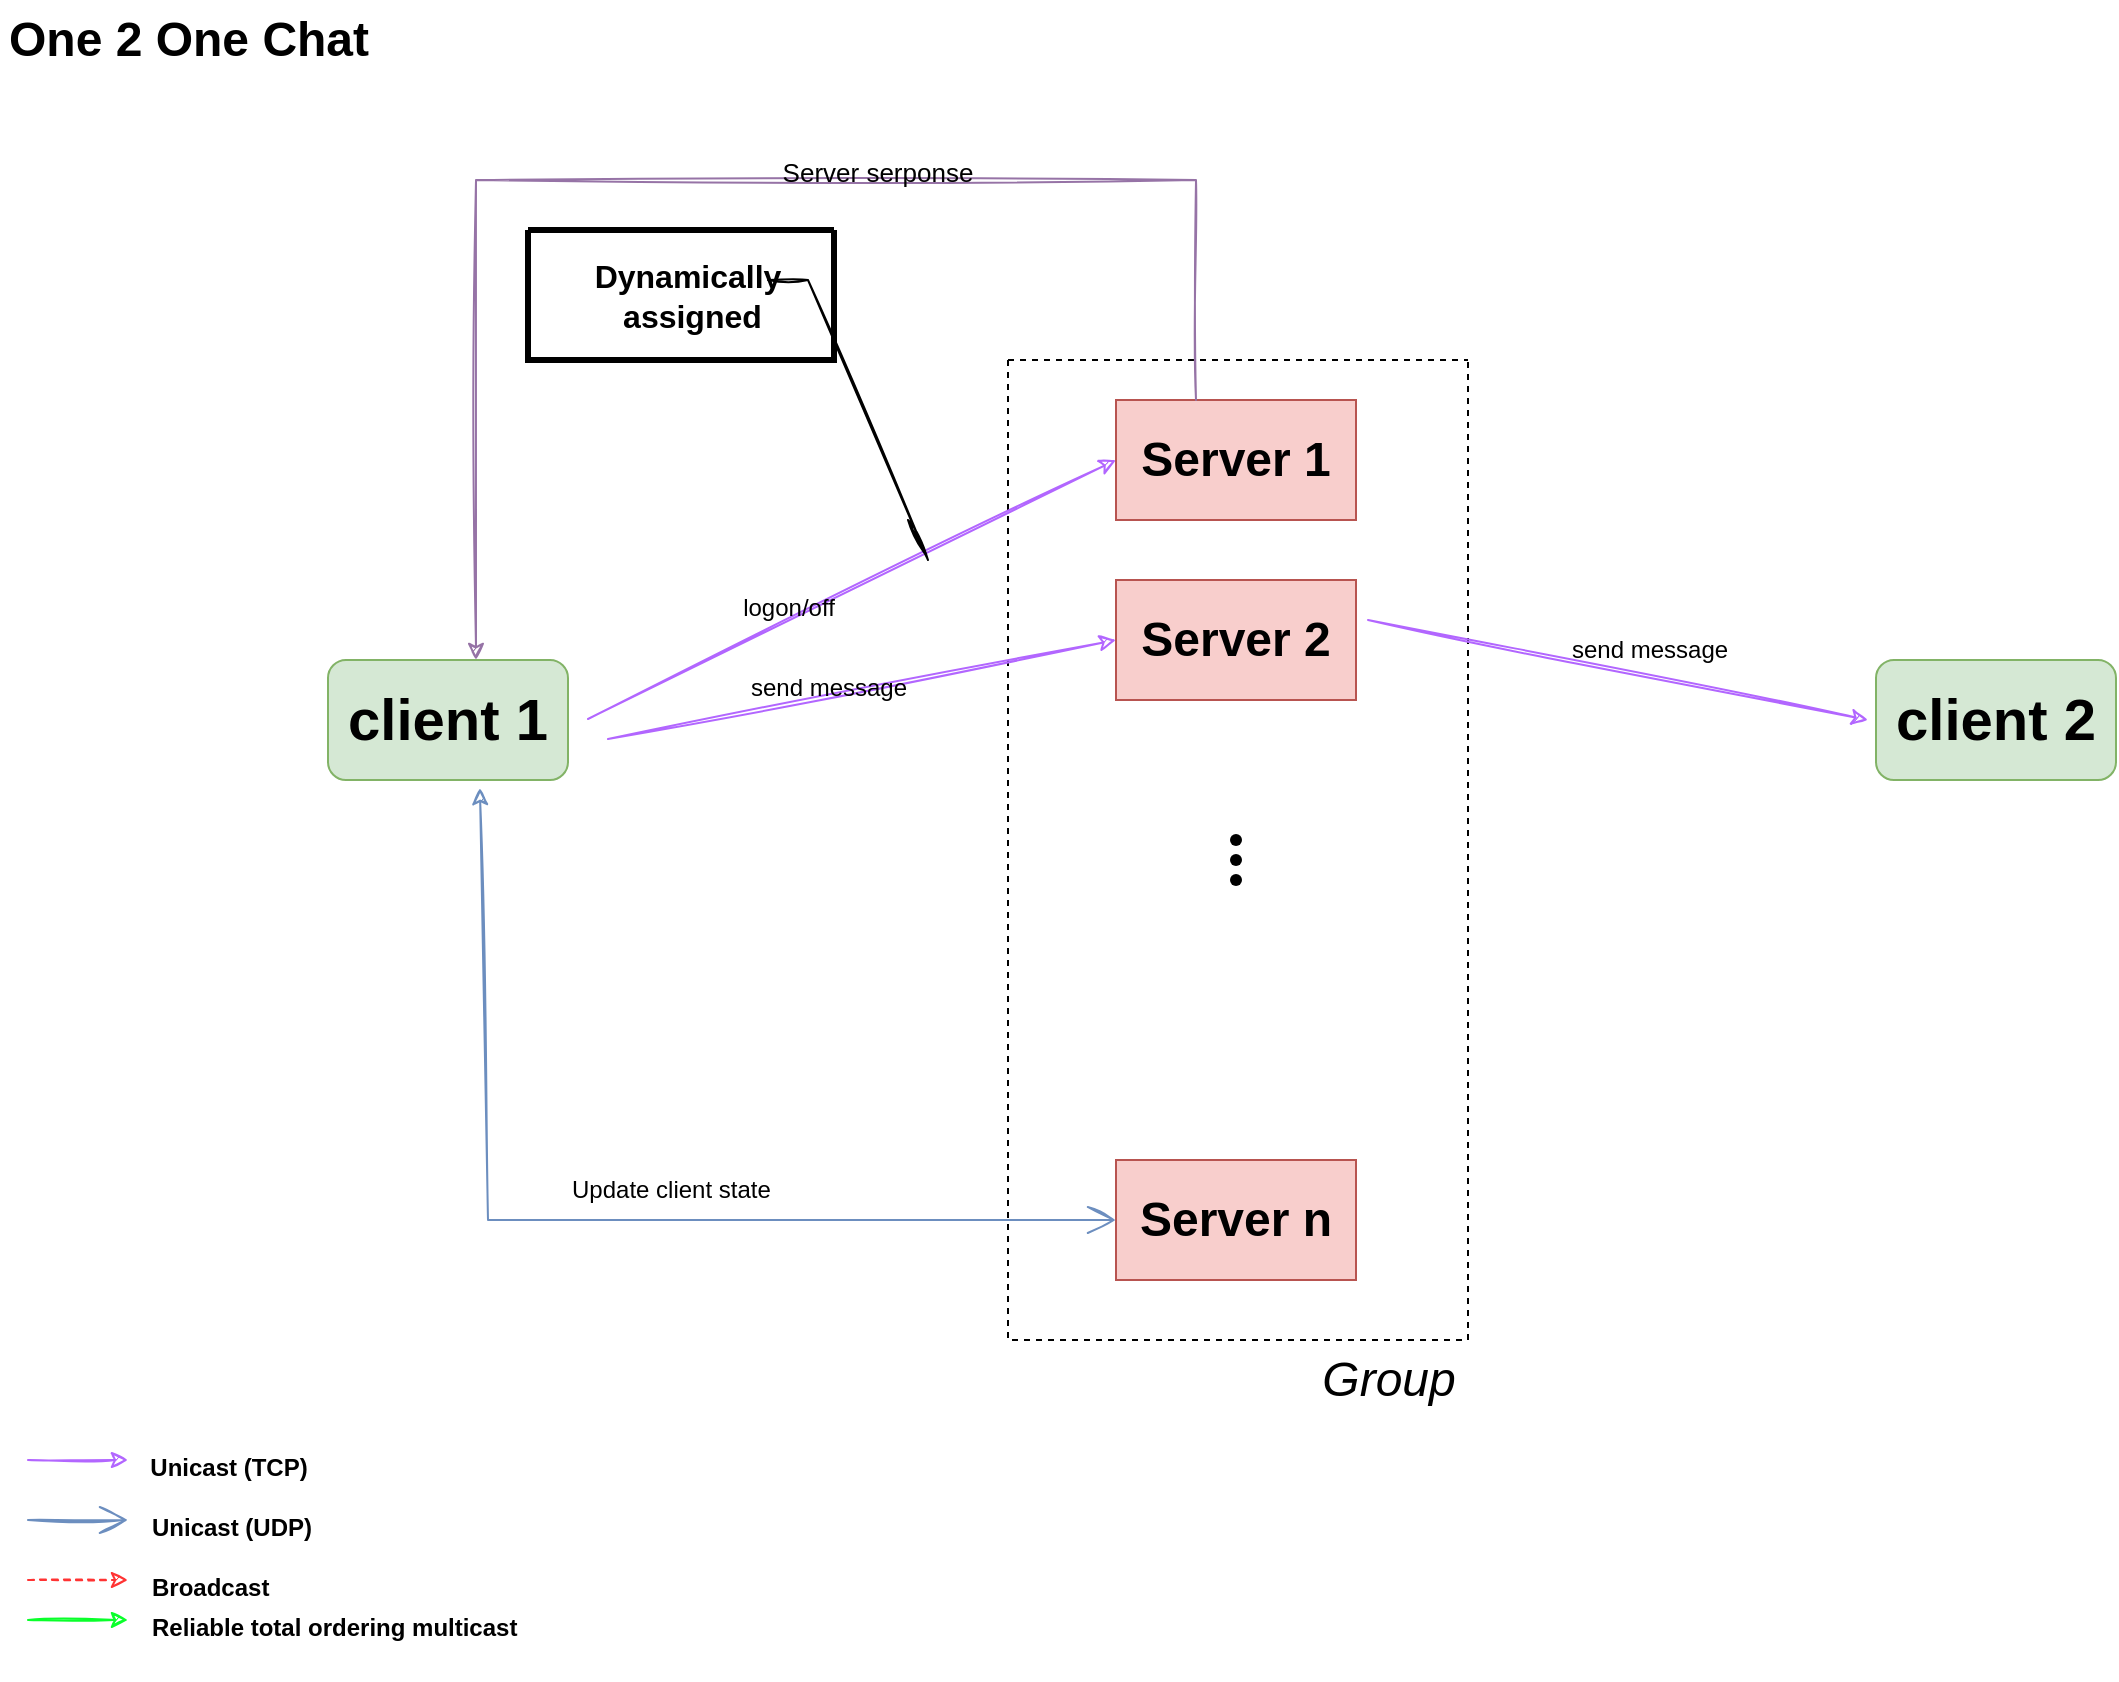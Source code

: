 <mxfile version="20.5.3" type="device" pages="2"><diagram id="_h0VIEwLMzz9o-3Vnw2-" name="Page-1"><mxGraphModel dx="2158" dy="857" grid="1" gridSize="10" guides="1" tooltips="1" connect="1" arrows="1" fold="1" page="1" pageScale="1" pageWidth="827" pageHeight="1169" math="0" shadow="0"><root><mxCell id="0"/><mxCell id="1" parent="0"/><mxCell id="z3nmhC26DpmFjMUmtLOM-1" value="&lt;b&gt;&lt;font style=&quot;font-size: 24px;&quot;&gt;Server n&lt;/font&gt;&lt;/b&gt;" style="rounded=0;whiteSpace=wrap;html=1;fillColor=#f8cecc;strokeColor=#b85450;" parent="1" vertex="1"><mxGeometry x="-86" y="590" width="120" height="60" as="geometry"/></mxCell><mxCell id="z3nmhC26DpmFjMUmtLOM-2" value="&lt;b&gt;&lt;font style=&quot;font-size: 24px;&quot;&gt;Server 2&lt;/font&gt;&lt;/b&gt;" style="rounded=0;whiteSpace=wrap;html=1;fillColor=#f8cecc;strokeColor=#b85450;" parent="1" vertex="1"><mxGeometry x="-86" y="300" width="120" height="60" as="geometry"/></mxCell><mxCell id="CxKv6U1W2A4WHqbicEQZ-1" value="&lt;b&gt;&lt;font style=&quot;font-size: 24px;&quot;&gt;Server 1&lt;/font&gt;&lt;/b&gt;" style="rounded=0;whiteSpace=wrap;html=1;fillColor=#f8cecc;strokeColor=#b85450;" vertex="1" parent="1"><mxGeometry x="-86" y="210" width="120" height="60" as="geometry"/></mxCell><mxCell id="CxKv6U1W2A4WHqbicEQZ-2" value="" style="shape=waypoint;sketch=0;fillStyle=solid;size=6;pointerEvents=1;points=[];fillColor=none;resizable=0;rotatable=0;perimeter=centerPerimeter;snapToPoint=1;" vertex="1" parent="1"><mxGeometry x="-46" y="410" width="40" height="40" as="geometry"/></mxCell><mxCell id="CxKv6U1W2A4WHqbicEQZ-3" value="" style="shape=waypoint;sketch=0;fillStyle=solid;size=6;pointerEvents=1;points=[];fillColor=none;resizable=0;rotatable=0;perimeter=centerPerimeter;snapToPoint=1;" vertex="1" parent="1"><mxGeometry x="-46" y="420" width="40" height="40" as="geometry"/></mxCell><mxCell id="CxKv6U1W2A4WHqbicEQZ-4" value="" style="shape=waypoint;sketch=0;fillStyle=solid;size=6;pointerEvents=1;points=[];fillColor=none;resizable=1;rotatable=1;perimeter=centerPerimeter;snapToPoint=1;movable=1;deletable=1;editable=1;connectable=1;" vertex="1" parent="1"><mxGeometry x="-46" y="430" width="40" height="40" as="geometry"/></mxCell><mxCell id="CxKv6U1W2A4WHqbicEQZ-6" value="One 2 One Chat" style="text;strokeColor=none;fillColor=none;html=1;fontSize=24;fontStyle=1;verticalAlign=middle;align=center;" vertex="1" parent="1"><mxGeometry x="-600" y="10" width="100" height="40" as="geometry"/></mxCell><mxCell id="CxKv6U1W2A4WHqbicEQZ-7" value="&lt;font size=&quot;1&quot; style=&quot;&quot;&gt;&lt;b style=&quot;font-size: 29px;&quot;&gt;client 1&lt;/b&gt;&lt;/font&gt;" style="rounded=1;whiteSpace=wrap;html=1;fillColor=#d5e8d4;strokeColor=#82b366;" vertex="1" parent="1"><mxGeometry x="-480" y="340" width="120" height="60" as="geometry"/></mxCell><mxCell id="CxKv6U1W2A4WHqbicEQZ-8" value="&lt;font size=&quot;1&quot; style=&quot;&quot;&gt;&lt;b style=&quot;font-size: 29px;&quot;&gt;client 2&lt;/b&gt;&lt;/font&gt;" style="rounded=1;whiteSpace=wrap;html=1;fillColor=#d5e8d4;strokeColor=#82b366;" vertex="1" parent="1"><mxGeometry x="294" y="340" width="120" height="60" as="geometry"/></mxCell><mxCell id="CxKv6U1W2A4WHqbicEQZ-9" value="" style="endArrow=classic;html=1;rounded=0;fontSize=29;strokeColor=#B266FF;sketch=1;endFill=1;" edge="1" parent="1" target="CxKv6U1W2A4WHqbicEQZ-10"><mxGeometry width="50" height="50" relative="1" as="geometry"><mxPoint x="-630" y="740" as="sourcePoint"/><mxPoint x="-530" y="740" as="targetPoint"/></mxGeometry></mxCell><mxCell id="CxKv6U1W2A4WHqbicEQZ-10" value="&lt;span style=&quot;font-size: 12px;&quot;&gt;Unicast (TCP)&lt;/span&gt;" style="text;strokeColor=none;fillColor=none;html=1;fontSize=24;fontStyle=1;verticalAlign=middle;align=center;" vertex="1" parent="1"><mxGeometry x="-580" y="720" width="100" height="40" as="geometry"/></mxCell><mxCell id="CxKv6U1W2A4WHqbicEQZ-12" value="&lt;b&gt;Unicast (UDP)&lt;/b&gt;" style="text;whiteSpace=wrap;html=1;fontSize=12;" vertex="1" parent="1"><mxGeometry x="-570" y="760" width="110" height="40" as="geometry"/></mxCell><mxCell id="CxKv6U1W2A4WHqbicEQZ-24" value="" style="endArrow=open;endSize=12;html=1;rounded=0;sketch=1;strokeColor=#6c8ebf;fontSize=12;fillColor=#dae8fc;" edge="1" parent="1"><mxGeometry width="160" relative="1" as="geometry"><mxPoint x="-630" y="770" as="sourcePoint"/><mxPoint x="-580" y="770" as="targetPoint"/></mxGeometry></mxCell><mxCell id="CxKv6U1W2A4WHqbicEQZ-25" value="" style="endArrow=classic;html=1;rounded=0;fontSize=29;strokeColor=#FF3333;sketch=1;dashed=1;" edge="1" parent="1"><mxGeometry width="50" height="50" relative="1" as="geometry"><mxPoint x="-630" y="800" as="sourcePoint"/><mxPoint x="-580" y="800" as="targetPoint"/></mxGeometry></mxCell><mxCell id="CxKv6U1W2A4WHqbicEQZ-26" value="&lt;b&gt;Broadcast&lt;/b&gt;" style="text;whiteSpace=wrap;html=1;fontSize=12;" vertex="1" parent="1"><mxGeometry x="-570" y="790" width="110" height="40" as="geometry"/></mxCell><mxCell id="CxKv6U1W2A4WHqbicEQZ-27" value="" style="endArrow=classic;html=1;rounded=0;fontSize=29;strokeColor=#0AFF2B;sketch=1;" edge="1" parent="1"><mxGeometry width="50" height="50" relative="1" as="geometry"><mxPoint x="-630" y="820" as="sourcePoint"/><mxPoint x="-580" y="820" as="targetPoint"/></mxGeometry></mxCell><mxCell id="CxKv6U1W2A4WHqbicEQZ-28" value="&lt;b&gt;Reliable total ordering multicast&lt;/b&gt;" style="text;whiteSpace=wrap;html=1;fontSize=12;" vertex="1" parent="1"><mxGeometry x="-570" y="810" width="250" height="40" as="geometry"/></mxCell><mxCell id="CxKv6U1W2A4WHqbicEQZ-32" value="" style="swimlane;startSize=0;fontSize=12;dashed=1;" vertex="1" parent="1"><mxGeometry x="-140" y="190" width="230" height="490" as="geometry"/></mxCell><mxCell id="CxKv6U1W2A4WHqbicEQZ-33" value="&lt;span style=&quot;font-weight: normal;&quot;&gt;&lt;i&gt;Group&lt;/i&gt;&lt;/span&gt;" style="text;strokeColor=none;fillColor=none;html=1;fontSize=24;fontStyle=1;verticalAlign=middle;align=center;dashed=1;" vertex="1" parent="1"><mxGeometry y="680" width="100" height="40" as="geometry"/></mxCell><mxCell id="CxKv6U1W2A4WHqbicEQZ-34" value="" style="endArrow=classic;html=1;rounded=0;fontSize=29;strokeColor=#B266FF;sketch=1;entryX=0;entryY=0.5;entryDx=0;entryDy=0;" edge="1" parent="1" target="CxKv6U1W2A4WHqbicEQZ-1"><mxGeometry width="50" height="50" relative="1" as="geometry"><mxPoint x="-350" y="369.5" as="sourcePoint"/><mxPoint x="-170" y="280" as="targetPoint"/></mxGeometry></mxCell><mxCell id="CxKv6U1W2A4WHqbicEQZ-35" value="&lt;span style=&quot;font-weight: normal;&quot;&gt;&lt;font style=&quot;font-size: 12px;&quot;&gt;logon/off&lt;/font&gt;&lt;/span&gt;" style="text;strokeColor=none;fillColor=none;html=1;fontSize=24;fontStyle=1;verticalAlign=middle;align=center;dashed=1;" vertex="1" parent="1"><mxGeometry x="-300" y="290" width="100" height="40" as="geometry"/></mxCell><mxCell id="CxKv6U1W2A4WHqbicEQZ-37" value="" style="swimlane;startSize=0;fontSize=16;strokeWidth=3;" vertex="1" parent="1"><mxGeometry x="-380" y="125" width="153" height="65" as="geometry"/></mxCell><mxCell id="CxKv6U1W2A4WHqbicEQZ-36" value="&lt;b style=&quot;font-size: 16px;&quot;&gt;Dynamically&lt;br&gt;&amp;nbsp;assigned&lt;/b&gt;" style="text;html=1;strokeColor=none;fillColor=none;align=center;verticalAlign=middle;whiteSpace=wrap;rounded=0;dashed=1;fontSize=12;" vertex="1" parent="CxKv6U1W2A4WHqbicEQZ-37"><mxGeometry x="50" y="17.5" width="60" height="30" as="geometry"/></mxCell><mxCell id="CxKv6U1W2A4WHqbicEQZ-40" value="" style="endArrow=none;html=1;rounded=0;sketch=1;strokeColor=#000000;fontSize=16;" edge="1" parent="1"><mxGeometry width="50" height="50" relative="1" as="geometry"><mxPoint x="-260" y="150" as="sourcePoint"/><mxPoint x="-180" y="290" as="targetPoint"/><Array as="points"><mxPoint x="-240" y="150"/><mxPoint x="-180" y="290"/><mxPoint x="-190" y="270"/></Array></mxGeometry></mxCell><mxCell id="CxKv6U1W2A4WHqbicEQZ-41" value="" style="endArrow=classic;html=1;rounded=0;fontSize=29;strokeColor=#B266FF;sketch=1;entryX=0;entryY=0.5;entryDx=0;entryDy=0;" edge="1" parent="1" target="z3nmhC26DpmFjMUmtLOM-2"><mxGeometry width="50" height="50" relative="1" as="geometry"><mxPoint x="-340" y="379.5" as="sourcePoint"/><mxPoint x="-76" y="250" as="targetPoint"/></mxGeometry></mxCell><mxCell id="CxKv6U1W2A4WHqbicEQZ-42" value="&lt;span style=&quot;font-size: 12px; font-weight: 400;&quot;&gt;send message&lt;/span&gt;" style="text;strokeColor=none;fillColor=none;html=1;fontSize=24;fontStyle=1;verticalAlign=middle;align=center;dashed=1;" vertex="1" parent="1"><mxGeometry x="-280" y="330" width="100" height="40" as="geometry"/></mxCell><mxCell id="CxKv6U1W2A4WHqbicEQZ-48" value="" style="endArrow=classic;html=1;rounded=0;sketch=1;strokeColor=#9673a6;fontSize=16;fillColor=#e1d5e7;" edge="1" parent="1"><mxGeometry width="50" height="50" relative="1" as="geometry"><mxPoint x="-46" y="210" as="sourcePoint"/><mxPoint x="-406" y="340" as="targetPoint"/><Array as="points"><mxPoint x="-46" y="100"/><mxPoint x="-406" y="100"/></Array></mxGeometry></mxCell><mxCell id="CxKv6U1W2A4WHqbicEQZ-49" value="&lt;font style=&quot;font-size: 13px;&quot;&gt;Server serponse&lt;/font&gt;" style="text;html=1;strokeColor=none;fillColor=none;align=center;verticalAlign=middle;whiteSpace=wrap;rounded=0;strokeWidth=3;fontSize=16;" vertex="1" parent="1"><mxGeometry x="-270" y="80" width="130" height="30" as="geometry"/></mxCell><mxCell id="CxKv6U1W2A4WHqbicEQZ-50" value="" style="endArrow=classic;html=1;rounded=0;fontSize=29;strokeColor=#B266FF;sketch=1;" edge="1" parent="1"><mxGeometry width="50" height="50" relative="1" as="geometry"><mxPoint x="40" y="320" as="sourcePoint"/><mxPoint x="290" y="370" as="targetPoint"/></mxGeometry></mxCell><mxCell id="CxKv6U1W2A4WHqbicEQZ-51" value="&lt;span style=&quot;font-size: 12px; text-align: center;&quot;&gt;send message&lt;/span&gt;" style="text;whiteSpace=wrap;html=1;fontSize=13;" vertex="1" parent="1"><mxGeometry x="140" y="320" width="110" height="40" as="geometry"/></mxCell><mxCell id="CxKv6U1W2A4WHqbicEQZ-52" value="" style="endArrow=open;endSize=12;html=1;rounded=0;sketch=1;strokeColor=#6c8ebf;fontSize=13;entryX=0;entryY=0.5;entryDx=0;entryDy=0;exitX=0.633;exitY=1.067;exitDx=0;exitDy=0;exitPerimeter=0;startArrow=classic;startFill=1;fillColor=#dae8fc;" edge="1" parent="1" source="CxKv6U1W2A4WHqbicEQZ-7" target="z3nmhC26DpmFjMUmtLOM-1"><mxGeometry width="160" relative="1" as="geometry"><mxPoint x="-416" y="430" as="sourcePoint"/><mxPoint x="-150" y="570" as="targetPoint"/><Array as="points"><mxPoint x="-400" y="620"/></Array></mxGeometry></mxCell><mxCell id="CxKv6U1W2A4WHqbicEQZ-55" value="&lt;div style=&quot;text-align: center;&quot;&gt;&lt;span style=&quot;background-color: initial; font-size: 12px;&quot;&gt;Update client state&lt;/span&gt;&lt;/div&gt;" style="text;whiteSpace=wrap;html=1;fontSize=13;" vertex="1" parent="1"><mxGeometry x="-360" y="590" width="110" height="40" as="geometry"/></mxCell></root></mxGraphModel></diagram><diagram id="9m35_ryQPjJKcgmHo5gZ" name="Page-2"><mxGraphModel dx="2158" dy="857" grid="1" gridSize="10" guides="1" tooltips="1" connect="1" arrows="1" fold="1" page="1" pageScale="1" pageWidth="827" pageHeight="1169" math="0" shadow="0"><root><mxCell id="0"/><mxCell id="1" parent="0"/><mxCell id="zuhnsUNyOFxjZ9RVGKNC-1" value="&lt;b&gt;&lt;font style=&quot;font-size: 24px;&quot;&gt;Server n&lt;/font&gt;&lt;/b&gt;" style="rounded=0;whiteSpace=wrap;html=1;fillColor=#f8cecc;strokeColor=#b85450;" vertex="1" parent="1"><mxGeometry x="-86" y="590" width="120" height="60" as="geometry"/></mxCell><mxCell id="zuhnsUNyOFxjZ9RVGKNC-2" value="&lt;b&gt;&lt;font style=&quot;font-size: 24px;&quot;&gt;Server 2&lt;/font&gt;&lt;/b&gt;" style="rounded=0;whiteSpace=wrap;html=1;fillColor=#f8cecc;strokeColor=#b85450;" vertex="1" parent="1"><mxGeometry x="-86" y="300" width="120" height="60" as="geometry"/></mxCell><mxCell id="zuhnsUNyOFxjZ9RVGKNC-3" value="&lt;b&gt;&lt;font style=&quot;font-size: 24px;&quot;&gt;Server 1&lt;/font&gt;&lt;/b&gt;" style="rounded=0;whiteSpace=wrap;html=1;fillColor=#f8cecc;strokeColor=#b85450;" vertex="1" parent="1"><mxGeometry x="-86" y="210" width="120" height="60" as="geometry"/></mxCell><mxCell id="zuhnsUNyOFxjZ9RVGKNC-4" value="" style="shape=waypoint;sketch=0;fillStyle=solid;size=6;pointerEvents=1;points=[];fillColor=none;resizable=0;rotatable=0;perimeter=centerPerimeter;snapToPoint=1;" vertex="1" parent="1"><mxGeometry x="-46" y="410" width="40" height="40" as="geometry"/></mxCell><mxCell id="zuhnsUNyOFxjZ9RVGKNC-5" value="" style="shape=waypoint;sketch=0;fillStyle=solid;size=6;pointerEvents=1;points=[];fillColor=none;resizable=0;rotatable=0;perimeter=centerPerimeter;snapToPoint=1;" vertex="1" parent="1"><mxGeometry x="-46" y="420" width="40" height="40" as="geometry"/></mxCell><mxCell id="zuhnsUNyOFxjZ9RVGKNC-6" value="" style="shape=waypoint;sketch=0;fillStyle=solid;size=6;pointerEvents=1;points=[];fillColor=none;resizable=1;rotatable=1;perimeter=centerPerimeter;snapToPoint=1;movable=1;deletable=1;editable=1;connectable=1;" vertex="1" parent="1"><mxGeometry x="-46" y="430" width="40" height="40" as="geometry"/></mxCell><mxCell id="zuhnsUNyOFxjZ9RVGKNC-7" value="Group Chat" style="text;strokeColor=none;fillColor=none;html=1;fontSize=24;fontStyle=1;verticalAlign=middle;align=center;" vertex="1" parent="1"><mxGeometry x="-610" y="20" width="100" height="40" as="geometry"/></mxCell><mxCell id="zuhnsUNyOFxjZ9RVGKNC-8" value="&lt;font size=&quot;1&quot; style=&quot;&quot;&gt;&lt;b style=&quot;font-size: 29px;&quot;&gt;client 1&lt;/b&gt;&lt;/font&gt;" style="rounded=1;whiteSpace=wrap;html=1;fillColor=#d5e8d4;strokeColor=#82b366;" vertex="1" parent="1"><mxGeometry x="-473" y="290" width="120" height="60" as="geometry"/></mxCell><mxCell id="zuhnsUNyOFxjZ9RVGKNC-10" value="" style="endArrow=classic;html=1;rounded=0;fontSize=29;strokeColor=#9673a6;sketch=1;endFill=1;fillColor=#e1d5e7;" edge="1" parent="1" target="zuhnsUNyOFxjZ9RVGKNC-11"><mxGeometry width="50" height="50" relative="1" as="geometry"><mxPoint x="-630" y="740" as="sourcePoint"/><mxPoint x="-530" y="740" as="targetPoint"/></mxGeometry></mxCell><mxCell id="zuhnsUNyOFxjZ9RVGKNC-11" value="&lt;span style=&quot;font-size: 12px;&quot;&gt;Unicast (TCP)&lt;/span&gt;" style="text;strokeColor=none;fillColor=none;html=1;fontSize=24;fontStyle=1;verticalAlign=middle;align=center;" vertex="1" parent="1"><mxGeometry x="-580" y="720" width="100" height="40" as="geometry"/></mxCell><mxCell id="zuhnsUNyOFxjZ9RVGKNC-12" value="&lt;b&gt;Unicast (UDP)&lt;/b&gt;" style="text;whiteSpace=wrap;html=1;fontSize=12;" vertex="1" parent="1"><mxGeometry x="-570" y="760" width="110" height="40" as="geometry"/></mxCell><mxCell id="zuhnsUNyOFxjZ9RVGKNC-13" value="" style="endArrow=open;endSize=12;html=1;rounded=0;sketch=1;strokeColor=#6c8ebf;fontSize=12;fillColor=#dae8fc;" edge="1" parent="1"><mxGeometry width="160" relative="1" as="geometry"><mxPoint x="-630" y="770" as="sourcePoint"/><mxPoint x="-580" y="770" as="targetPoint"/></mxGeometry></mxCell><mxCell id="zuhnsUNyOFxjZ9RVGKNC-14" value="" style="endArrow=classic;html=1;rounded=0;fontSize=29;strokeColor=#b85450;sketch=1;fillColor=#f8cecc;dashed=1;" edge="1" parent="1"><mxGeometry width="50" height="50" relative="1" as="geometry"><mxPoint x="-630" y="800" as="sourcePoint"/><mxPoint x="-580" y="800" as="targetPoint"/></mxGeometry></mxCell><mxCell id="zuhnsUNyOFxjZ9RVGKNC-15" value="&lt;b&gt;Broadcast&lt;/b&gt;" style="text;whiteSpace=wrap;html=1;fontSize=12;" vertex="1" parent="1"><mxGeometry x="-570" y="790" width="110" height="40" as="geometry"/></mxCell><mxCell id="zuhnsUNyOFxjZ9RVGKNC-16" value="" style="endArrow=classic;html=1;rounded=0;fontSize=29;strokeColor=#82b366;sketch=1;fillColor=#d5e8d4;" edge="1" parent="1"><mxGeometry width="50" height="50" relative="1" as="geometry"><mxPoint x="-630" y="820" as="sourcePoint"/><mxPoint x="-580" y="820" as="targetPoint"/></mxGeometry></mxCell><mxCell id="zuhnsUNyOFxjZ9RVGKNC-17" value="&lt;b&gt;Reliable total ordering multicast&lt;/b&gt;" style="text;whiteSpace=wrap;html=1;fontSize=12;" vertex="1" parent="1"><mxGeometry x="-570" y="810" width="250" height="40" as="geometry"/></mxCell><mxCell id="zuhnsUNyOFxjZ9RVGKNC-18" value="" style="swimlane;startSize=0;fontSize=12;dashed=1;fillColor=#d5e8d4;strokeColor=#82b366;" vertex="1" parent="1"><mxGeometry x="-140" y="190" width="230" height="490" as="geometry"/></mxCell><mxCell id="p5fJD_Trp32IMgFR6pIH-13" value="&lt;span style=&quot;font-size: 16px;&quot;&gt;&lt;b&gt;Leader&lt;/b&gt;&lt;/span&gt;" style="text;html=1;strokeColor=none;fillColor=none;align=center;verticalAlign=middle;whiteSpace=wrap;rounded=0;dashed=1;fontSize=12;" vertex="1" parent="zuhnsUNyOFxjZ9RVGKNC-18"><mxGeometry x="85" y="170" width="60" height="30" as="geometry"/></mxCell><mxCell id="p5fJD_Trp32IMgFR6pIH-14" value="" style="endArrow=block;html=1;rounded=0;fontSize=29;strokeColor=#82b366;sketch=1;fillColor=#d5e8d4;edgeStyle=orthogonalEdgeStyle;curved=1;entryX=1.013;entryY=0.394;entryDx=0;entryDy=0;entryPerimeter=0;endFill=1;" edge="1" parent="zuhnsUNyOFxjZ9RVGKNC-18" target="zuhnsUNyOFxjZ9RVGKNC-18"><mxGeometry width="50" height="50" relative="1" as="geometry"><mxPoint x="174" y="139.5" as="sourcePoint"/><mxPoint x="240" y="180" as="targetPoint"/><Array as="points"><mxPoint x="174" y="130"/><mxPoint x="280" y="130"/><mxPoint x="280" y="193"/></Array></mxGeometry></mxCell><mxCell id="p5fJD_Trp32IMgFR6pIH-15" value="" style="endArrow=open;endSize=12;html=1;rounded=0;sketch=1;strokeColor=#82b366;fontSize=12;entryX=0.992;entryY=0.883;entryDx=0;entryDy=0;entryPerimeter=0;exitX=1;exitY=0.408;exitDx=0;exitDy=0;fillColor=#d5e8d4;dashed=1;exitPerimeter=0;" edge="1" parent="zuhnsUNyOFxjZ9RVGKNC-18" source="zuhnsUNyOFxjZ9RVGKNC-18"><mxGeometry width="160" relative="1" as="geometry"><mxPoint x="203.96" y="200" as="sourcePoint"/><mxPoint x="180.0" y="157.98" as="targetPoint"/></mxGeometry></mxCell><mxCell id="zuhnsUNyOFxjZ9RVGKNC-19" value="&lt;span style=&quot;font-weight: normal;&quot;&gt;&lt;i&gt;Group&lt;/i&gt;&lt;/span&gt;" style="text;strokeColor=none;fillColor=none;html=1;fontSize=24;fontStyle=1;verticalAlign=middle;align=center;dashed=1;" vertex="1" parent="1"><mxGeometry y="680" width="100" height="40" as="geometry"/></mxCell><mxCell id="zuhnsUNyOFxjZ9RVGKNC-20" value="" style="endArrow=classic;html=1;rounded=0;fontSize=29;strokeColor=#B266FF;sketch=1;entryX=0;entryY=0.5;entryDx=0;entryDy=0;exitX=1;exitY=0.75;exitDx=0;exitDy=0;" edge="1" parent="1" target="zuhnsUNyOFxjZ9RVGKNC-3" source="zuhnsUNyOFxjZ9RVGKNC-8"><mxGeometry width="50" height="50" relative="1" as="geometry"><mxPoint x="-350" y="369.5" as="sourcePoint"/><mxPoint x="-170" y="280" as="targetPoint"/></mxGeometry></mxCell><mxCell id="zuhnsUNyOFxjZ9RVGKNC-21" value="&lt;span style=&quot;font-weight: normal;&quot;&gt;&lt;font style=&quot;font-size: 12px;&quot;&gt;logon/off&lt;/font&gt;&lt;/span&gt;" style="text;strokeColor=none;fillColor=none;html=1;fontSize=24;fontStyle=1;verticalAlign=middle;align=center;dashed=1;" vertex="1" parent="1"><mxGeometry x="-290" y="270" width="100" height="40" as="geometry"/></mxCell><mxCell id="zuhnsUNyOFxjZ9RVGKNC-22" value="" style="swimlane;startSize=0;fontSize=16;strokeWidth=3;" vertex="1" parent="1"><mxGeometry x="-380" y="125" width="153" height="65" as="geometry"/></mxCell><mxCell id="zuhnsUNyOFxjZ9RVGKNC-23" value="&lt;b style=&quot;font-size: 16px;&quot;&gt;Dynamically&lt;br&gt;&amp;nbsp;assigned&lt;/b&gt;" style="text;html=1;strokeColor=none;fillColor=none;align=center;verticalAlign=middle;whiteSpace=wrap;rounded=0;dashed=1;fontSize=12;" vertex="1" parent="zuhnsUNyOFxjZ9RVGKNC-22"><mxGeometry x="50" y="17.5" width="60" height="30" as="geometry"/></mxCell><mxCell id="zuhnsUNyOFxjZ9RVGKNC-24" value="" style="endArrow=none;html=1;rounded=0;sketch=1;strokeColor=#000000;fontSize=16;" edge="1" parent="1"><mxGeometry width="50" height="50" relative="1" as="geometry"><mxPoint x="-260" y="150" as="sourcePoint"/><mxPoint x="-180" y="290" as="targetPoint"/><Array as="points"><mxPoint x="-240" y="150"/><mxPoint x="-180" y="290"/><mxPoint x="-190" y="270"/></Array></mxGeometry></mxCell><mxCell id="zuhnsUNyOFxjZ9RVGKNC-25" value="" style="endArrow=classic;html=1;rounded=0;fontSize=29;strokeColor=#9673a6;sketch=1;entryX=0;entryY=0.5;entryDx=0;entryDy=0;exitX=1;exitY=1;exitDx=0;exitDy=0;fillColor=#e1d5e7;" edge="1" parent="1" target="zuhnsUNyOFxjZ9RVGKNC-2" source="zuhnsUNyOFxjZ9RVGKNC-8"><mxGeometry width="50" height="50" relative="1" as="geometry"><mxPoint x="-340" y="379.5" as="sourcePoint"/><mxPoint x="-76" y="250" as="targetPoint"/></mxGeometry></mxCell><mxCell id="zuhnsUNyOFxjZ9RVGKNC-26" value="&lt;span style=&quot;font-size: 12px; font-weight: 400;&quot;&gt;send message&lt;/span&gt;" style="text;strokeColor=none;fillColor=none;html=1;fontSize=24;fontStyle=1;verticalAlign=middle;align=center;dashed=1;" vertex="1" parent="1"><mxGeometry x="-280" y="310" width="100" height="40" as="geometry"/></mxCell><mxCell id="zuhnsUNyOFxjZ9RVGKNC-27" value="" style="endArrow=classic;html=1;rounded=0;sketch=1;strokeColor=#9673a6;fontSize=16;fillColor=#e1d5e7;" edge="1" parent="1"><mxGeometry width="50" height="50" relative="1" as="geometry"><mxPoint x="-46" y="210" as="sourcePoint"/><mxPoint x="-406" y="290" as="targetPoint"/><Array as="points"><mxPoint x="-46" y="100"/><mxPoint x="-406" y="100"/></Array></mxGeometry></mxCell><mxCell id="zuhnsUNyOFxjZ9RVGKNC-28" value="&lt;font style=&quot;font-size: 13px;&quot;&gt;Server serponse&lt;/font&gt;" style="text;html=1;strokeColor=none;fillColor=none;align=center;verticalAlign=middle;whiteSpace=wrap;rounded=0;strokeWidth=3;fontSize=16;" vertex="1" parent="1"><mxGeometry x="-270" y="80" width="130" height="30" as="geometry"/></mxCell><mxCell id="zuhnsUNyOFxjZ9RVGKNC-29" value="" style="endArrow=classic;html=1;rounded=0;fontSize=29;strokeColor=#B266FF;sketch=1;" edge="1" parent="1"><mxGeometry width="50" height="50" relative="1" as="geometry"><mxPoint x="-90" y="330" as="sourcePoint"/><mxPoint x="-330" y="390" as="targetPoint"/></mxGeometry></mxCell><mxCell id="zuhnsUNyOFxjZ9RVGKNC-31" value="" style="endArrow=open;endSize=12;dashed=1;html=1;rounded=0;sketch=1;strokeColor=#6c8ebf;fontSize=13;entryX=0;entryY=0.5;entryDx=0;entryDy=0;startArrow=classic;startFill=1;fillColor=#dae8fc;" edge="1" parent="1" target="zuhnsUNyOFxjZ9RVGKNC-1"><mxGeometry width="160" relative="1" as="geometry"><mxPoint x="-400" y="510" as="sourcePoint"/><mxPoint x="-150" y="570" as="targetPoint"/><Array as="points"><mxPoint x="-400" y="620"/></Array></mxGeometry></mxCell><mxCell id="zuhnsUNyOFxjZ9RVGKNC-32" value="&lt;div style=&quot;text-align: center;&quot;&gt;&lt;span style=&quot;background-color: initial; font-size: 12px;&quot;&gt;Update client state&lt;/span&gt;&lt;/div&gt;" style="text;whiteSpace=wrap;html=1;fontSize=13;" vertex="1" parent="1"><mxGeometry x="-360" y="590" width="110" height="40" as="geometry"/></mxCell><mxCell id="p5fJD_Trp32IMgFR6pIH-1" value="&lt;font size=&quot;1&quot; style=&quot;&quot;&gt;&lt;b style=&quot;font-size: 29px;&quot;&gt;client 1&lt;/b&gt;&lt;/font&gt;" style="rounded=1;whiteSpace=wrap;html=1;fillColor=#d5e8d4;strokeColor=#82b366;" vertex="1" parent="1"><mxGeometry x="-473" y="420" width="120" height="60" as="geometry"/></mxCell><mxCell id="p5fJD_Trp32IMgFR6pIH-4" value="" style="shape=waypoint;sketch=0;fillStyle=solid;size=6;pointerEvents=1;points=[];fillColor=none;resizable=1;rotatable=1;perimeter=centerPerimeter;snapToPoint=1;movable=1;deletable=1;editable=1;connectable=1;" vertex="1" parent="1"><mxGeometry x="-430" y="350" width="40" height="40" as="geometry"/></mxCell><mxCell id="p5fJD_Trp32IMgFR6pIH-6" value="" style="shape=waypoint;sketch=0;fillStyle=solid;size=6;pointerEvents=1;points=[];fillColor=none;resizable=1;rotatable=1;perimeter=centerPerimeter;snapToPoint=1;movable=1;deletable=1;editable=1;connectable=1;" vertex="1" parent="1"><mxGeometry x="-430" y="360" width="40" height="40" as="geometry"/></mxCell><mxCell id="p5fJD_Trp32IMgFR6pIH-7" value="" style="shape=waypoint;sketch=0;fillStyle=solid;size=6;pointerEvents=1;points=[];fillColor=none;resizable=1;rotatable=1;perimeter=centerPerimeter;snapToPoint=1;movable=1;deletable=1;editable=1;connectable=1;" vertex="1" parent="1"><mxGeometry x="-430" y="370" width="40" height="40" as="geometry"/></mxCell><mxCell id="p5fJD_Trp32IMgFR6pIH-8" value="" style="swimlane;startSize=0;fontSize=12;dashed=1;" vertex="1" parent="1"><mxGeometry x="-500" y="280" width="170" height="210" as="geometry"/></mxCell><mxCell id="p5fJD_Trp32IMgFR6pIH-9" value="" style="endArrow=open;endSize=12;html=1;rounded=0;sketch=1;strokeColor=#9673a6;fontSize=12;entryX=1;entryY=0.25;entryDx=0;entryDy=0;fillColor=#e1d5e7;dashed=1;" edge="1" parent="1" target="p5fJD_Trp32IMgFR6pIH-1"><mxGeometry width="160" relative="1" as="geometry"><mxPoint x="-330" y="390" as="sourcePoint"/><mxPoint x="-280" y="400" as="targetPoint"/></mxGeometry></mxCell><mxCell id="p5fJD_Trp32IMgFR6pIH-10" value="" style="endArrow=open;endSize=12;html=1;rounded=0;sketch=1;strokeColor=#9673a6;fontSize=12;entryX=0.992;entryY=0.883;entryDx=0;entryDy=0;entryPerimeter=0;exitX=1;exitY=0.5;exitDx=0;exitDy=0;fillColor=#e1d5e7;dashed=1;" edge="1" parent="1" source="p5fJD_Trp32IMgFR6pIH-8" target="zuhnsUNyOFxjZ9RVGKNC-8"><mxGeometry width="160" relative="1" as="geometry"><mxPoint x="-330" y="400" as="sourcePoint"/><mxPoint x="-343" y="445" as="targetPoint"/></mxGeometry></mxCell><mxCell id="p5fJD_Trp32IMgFR6pIH-11" value="" style="endArrow=open;endSize=12;html=1;rounded=0;sketch=1;strokeColor=#9673a6;fontSize=12;fillColor=#e1d5e7;dashed=1;" edge="1" parent="1"><mxGeometry width="160" relative="1" as="geometry"><mxPoint x="-330" y="390" as="sourcePoint"/><mxPoint x="-390" y="390" as="targetPoint"/></mxGeometry></mxCell><mxCell id="p5fJD_Trp32IMgFR6pIH-17" value="" style="endArrow=open;endSize=12;html=1;rounded=0;sketch=1;strokeColor=#9673a6;fontSize=12;fillColor=#e1d5e7;dashed=1;" edge="1" parent="1" target="zuhnsUNyOFxjZ9RVGKNC-18"><mxGeometry width="160" relative="1" as="geometry"><mxPoint x="90" y="390" as="sourcePoint"/><mxPoint x="50" y="357.98" as="targetPoint"/></mxGeometry></mxCell><mxCell id="p5fJD_Trp32IMgFR6pIH-18" value="" style="endArrow=open;endSize=12;html=1;rounded=0;sketch=1;strokeColor=#82b366;fontSize=12;entryX=1;entryY=0.25;entryDx=0;entryDy=0;exitX=0.996;exitY=0.412;exitDx=0;exitDy=0;fillColor=#d5e8d4;dashed=1;exitPerimeter=0;" edge="1" parent="1" source="zuhnsUNyOFxjZ9RVGKNC-18" target="zuhnsUNyOFxjZ9RVGKNC-1"><mxGeometry width="160" relative="1" as="geometry"><mxPoint x="100" y="399.92" as="sourcePoint"/><mxPoint x="50" y="357.98" as="targetPoint"/></mxGeometry></mxCell><mxCell id="p5fJD_Trp32IMgFR6pIH-19" value="" style="endArrow=open;endSize=12;html=1;rounded=0;sketch=1;strokeColor=#82b366;fontSize=12;entryX=1;entryY=0.5;entryDx=0;entryDy=0;fillColor=#d5e8d4;dashed=1;" edge="1" parent="1" target="zuhnsUNyOFxjZ9RVGKNC-3"><mxGeometry width="160" relative="1" as="geometry"><mxPoint x="90" y="390" as="sourcePoint"/><mxPoint x="50" y="357.98" as="targetPoint"/></mxGeometry></mxCell><mxCell id="x3gvSWKy6QSSeG-QKLXa-1" value="&lt;i style=&quot;color: rgb(0, 0, 0); font-family: Helvetica; font-variant-ligatures: normal; font-variant-caps: normal; font-weight: 400; letter-spacing: normal; orphans: 2; text-align: center; text-indent: 0px; text-transform: none; widows: 2; word-spacing: 0px; -webkit-text-stroke-width: 0px; background-color: rgb(248, 249, 250); text-decoration-thickness: initial; text-decoration-style: initial; text-decoration-color: initial;&quot;&gt;&lt;font style=&quot;font-size: 19px;&quot;&gt;Group chat&lt;/font&gt;&lt;/i&gt;" style="text;whiteSpace=wrap;html=1;fontSize=13;" vertex="1" parent="1"><mxGeometry x="-400" y="490" width="100" height="50" as="geometry"/></mxCell></root></mxGraphModel></diagram></mxfile>